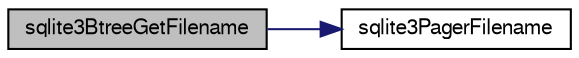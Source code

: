 digraph "sqlite3BtreeGetFilename"
{
  edge [fontname="FreeSans",fontsize="10",labelfontname="FreeSans",labelfontsize="10"];
  node [fontname="FreeSans",fontsize="10",shape=record];
  rankdir="LR";
  Node450906 [label="sqlite3BtreeGetFilename",height=0.2,width=0.4,color="black", fillcolor="grey75", style="filled", fontcolor="black"];
  Node450906 -> Node450907 [color="midnightblue",fontsize="10",style="solid",fontname="FreeSans"];
  Node450907 [label="sqlite3PagerFilename",height=0.2,width=0.4,color="black", fillcolor="white", style="filled",URL="$sqlite3_8c.html#af9905ce64f499b4e908ec64e65730584"];
}

